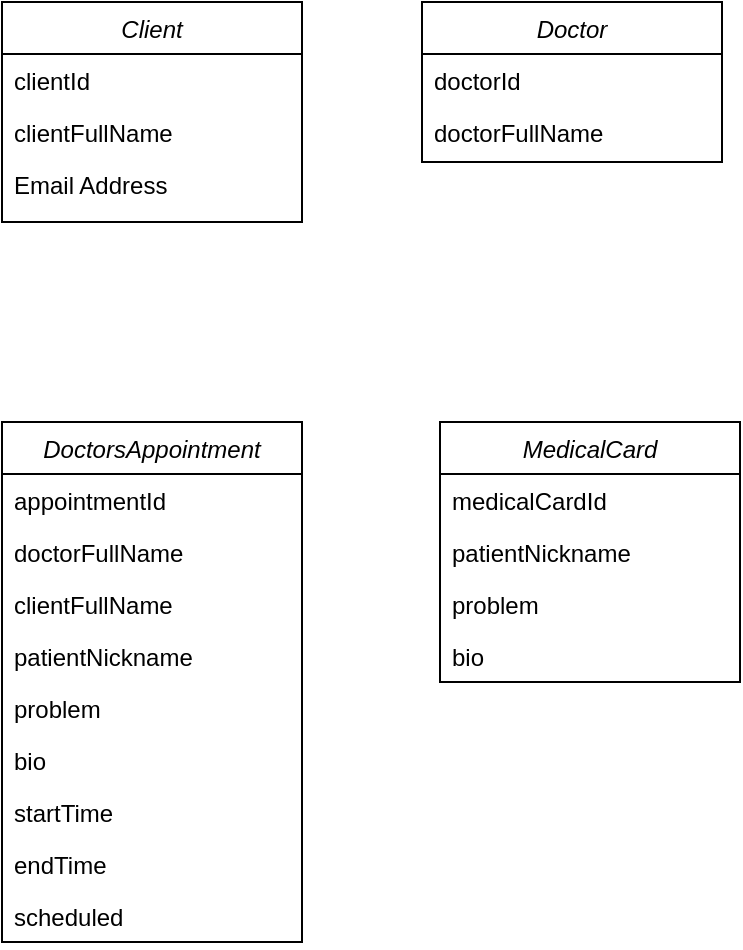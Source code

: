 <mxfile version="20.8.4" type="github">
  <diagram id="C5RBs43oDa-KdzZeNtuy" name="Page-1">
    <mxGraphModel dx="370" dy="310" grid="1" gridSize="10" guides="1" tooltips="1" connect="1" arrows="1" fold="1" page="1" pageScale="1" pageWidth="827" pageHeight="1169" math="0" shadow="0">
      <root>
        <mxCell id="WIyWlLk6GJQsqaUBKTNV-0" />
        <mxCell id="WIyWlLk6GJQsqaUBKTNV-1" parent="WIyWlLk6GJQsqaUBKTNV-0" />
        <mxCell id="zkfFHV4jXpPFQw0GAbJ--0" value="Client" style="swimlane;fontStyle=2;align=center;verticalAlign=top;childLayout=stackLayout;horizontal=1;startSize=26;horizontalStack=0;resizeParent=1;resizeLast=0;collapsible=1;marginBottom=0;rounded=0;shadow=0;strokeWidth=1;" parent="WIyWlLk6GJQsqaUBKTNV-1" vertex="1">
          <mxGeometry x="120" y="100" width="150" height="110" as="geometry">
            <mxRectangle x="230" y="140" width="160" height="26" as="alternateBounds" />
          </mxGeometry>
        </mxCell>
        <mxCell id="zkfFHV4jXpPFQw0GAbJ--5" value="clientId" style="text;align=left;verticalAlign=top;spacingLeft=4;spacingRight=4;overflow=hidden;rotatable=0;points=[[0,0.5],[1,0.5]];portConstraint=eastwest;" parent="zkfFHV4jXpPFQw0GAbJ--0" vertex="1">
          <mxGeometry y="26" width="150" height="26" as="geometry" />
        </mxCell>
        <mxCell id="R_xL7Vjd06bkryFSNmAJ-0" value="clientFullName" style="text;align=left;verticalAlign=top;spacingLeft=4;spacingRight=4;overflow=hidden;rotatable=0;points=[[0,0.5],[1,0.5]];portConstraint=eastwest;rounded=0;shadow=0;html=0;" vertex="1" parent="zkfFHV4jXpPFQw0GAbJ--0">
          <mxGeometry y="52" width="150" height="26" as="geometry" />
        </mxCell>
        <mxCell id="R_xL7Vjd06bkryFSNmAJ-1" value="Email Address" style="text;align=left;verticalAlign=top;spacingLeft=4;spacingRight=4;overflow=hidden;rotatable=0;points=[[0,0.5],[1,0.5]];portConstraint=eastwest;rounded=0;shadow=0;html=0;" vertex="1" parent="zkfFHV4jXpPFQw0GAbJ--0">
          <mxGeometry y="78" width="150" height="26" as="geometry" />
        </mxCell>
        <mxCell id="R_xL7Vjd06bkryFSNmAJ-4" value="Doctor" style="swimlane;fontStyle=2;align=center;verticalAlign=top;childLayout=stackLayout;horizontal=1;startSize=26;horizontalStack=0;resizeParent=1;resizeLast=0;collapsible=1;marginBottom=0;rounded=0;shadow=0;strokeWidth=1;" vertex="1" parent="WIyWlLk6GJQsqaUBKTNV-1">
          <mxGeometry x="330" y="100" width="150" height="80" as="geometry">
            <mxRectangle x="230" y="140" width="160" height="26" as="alternateBounds" />
          </mxGeometry>
        </mxCell>
        <mxCell id="R_xL7Vjd06bkryFSNmAJ-5" value="doctorId" style="text;align=left;verticalAlign=top;spacingLeft=4;spacingRight=4;overflow=hidden;rotatable=0;points=[[0,0.5],[1,0.5]];portConstraint=eastwest;" vertex="1" parent="R_xL7Vjd06bkryFSNmAJ-4">
          <mxGeometry y="26" width="150" height="26" as="geometry" />
        </mxCell>
        <mxCell id="R_xL7Vjd06bkryFSNmAJ-6" value="doctorFullName" style="text;align=left;verticalAlign=top;spacingLeft=4;spacingRight=4;overflow=hidden;rotatable=0;points=[[0,0.5],[1,0.5]];portConstraint=eastwest;rounded=0;shadow=0;html=0;" vertex="1" parent="R_xL7Vjd06bkryFSNmAJ-4">
          <mxGeometry y="52" width="150" height="26" as="geometry" />
        </mxCell>
        <mxCell id="R_xL7Vjd06bkryFSNmAJ-10" value="DoctorsAppointment" style="swimlane;fontStyle=2;align=center;verticalAlign=top;childLayout=stackLayout;horizontal=1;startSize=26;horizontalStack=0;resizeParent=1;resizeLast=0;collapsible=1;marginBottom=0;rounded=0;shadow=0;strokeWidth=1;" vertex="1" parent="WIyWlLk6GJQsqaUBKTNV-1">
          <mxGeometry x="120" y="310" width="150" height="260" as="geometry">
            <mxRectangle x="230" y="140" width="160" height="26" as="alternateBounds" />
          </mxGeometry>
        </mxCell>
        <mxCell id="R_xL7Vjd06bkryFSNmAJ-11" value="appointmentId" style="text;align=left;verticalAlign=top;spacingLeft=4;spacingRight=4;overflow=hidden;rotatable=0;points=[[0,0.5],[1,0.5]];portConstraint=eastwest;" vertex="1" parent="R_xL7Vjd06bkryFSNmAJ-10">
          <mxGeometry y="26" width="150" height="26" as="geometry" />
        </mxCell>
        <mxCell id="R_xL7Vjd06bkryFSNmAJ-12" value="doctorFullName" style="text;align=left;verticalAlign=top;spacingLeft=4;spacingRight=4;overflow=hidden;rotatable=0;points=[[0,0.5],[1,0.5]];portConstraint=eastwest;rounded=0;shadow=0;html=0;" vertex="1" parent="R_xL7Vjd06bkryFSNmAJ-10">
          <mxGeometry y="52" width="150" height="26" as="geometry" />
        </mxCell>
        <mxCell id="R_xL7Vjd06bkryFSNmAJ-13" value="clientFullName" style="text;align=left;verticalAlign=top;spacingLeft=4;spacingRight=4;overflow=hidden;rotatable=0;points=[[0,0.5],[1,0.5]];portConstraint=eastwest;rounded=0;shadow=0;html=0;" vertex="1" parent="R_xL7Vjd06bkryFSNmAJ-10">
          <mxGeometry y="78" width="150" height="26" as="geometry" />
        </mxCell>
        <mxCell id="R_xL7Vjd06bkryFSNmAJ-14" value="patientNickname" style="text;align=left;verticalAlign=top;spacingLeft=4;spacingRight=4;overflow=hidden;rotatable=0;points=[[0,0.5],[1,0.5]];portConstraint=eastwest;" vertex="1" parent="R_xL7Vjd06bkryFSNmAJ-10">
          <mxGeometry y="104" width="150" height="26" as="geometry" />
        </mxCell>
        <mxCell id="R_xL7Vjd06bkryFSNmAJ-17" value="problem" style="text;align=left;verticalAlign=top;spacingLeft=4;spacingRight=4;overflow=hidden;rotatable=0;points=[[0,0.5],[1,0.5]];portConstraint=eastwest;" vertex="1" parent="R_xL7Vjd06bkryFSNmAJ-10">
          <mxGeometry y="130" width="150" height="26" as="geometry" />
        </mxCell>
        <mxCell id="R_xL7Vjd06bkryFSNmAJ-18" value="bio" style="text;align=left;verticalAlign=top;spacingLeft=4;spacingRight=4;overflow=hidden;rotatable=0;points=[[0,0.5],[1,0.5]];portConstraint=eastwest;" vertex="1" parent="R_xL7Vjd06bkryFSNmAJ-10">
          <mxGeometry y="156" width="150" height="26" as="geometry" />
        </mxCell>
        <mxCell id="R_xL7Vjd06bkryFSNmAJ-19" value="startTime" style="text;align=left;verticalAlign=top;spacingLeft=4;spacingRight=4;overflow=hidden;rotatable=0;points=[[0,0.5],[1,0.5]];portConstraint=eastwest;" vertex="1" parent="R_xL7Vjd06bkryFSNmAJ-10">
          <mxGeometry y="182" width="150" height="26" as="geometry" />
        </mxCell>
        <mxCell id="R_xL7Vjd06bkryFSNmAJ-20" value="endTime" style="text;align=left;verticalAlign=top;spacingLeft=4;spacingRight=4;overflow=hidden;rotatable=0;points=[[0,0.5],[1,0.5]];portConstraint=eastwest;" vertex="1" parent="R_xL7Vjd06bkryFSNmAJ-10">
          <mxGeometry y="208" width="150" height="26" as="geometry" />
        </mxCell>
        <mxCell id="R_xL7Vjd06bkryFSNmAJ-21" value="scheduled" style="text;align=left;verticalAlign=top;spacingLeft=4;spacingRight=4;overflow=hidden;rotatable=0;points=[[0,0.5],[1,0.5]];portConstraint=eastwest;" vertex="1" parent="R_xL7Vjd06bkryFSNmAJ-10">
          <mxGeometry y="234" width="150" height="26" as="geometry" />
        </mxCell>
        <mxCell id="R_xL7Vjd06bkryFSNmAJ-22" value="MedicalCard" style="swimlane;fontStyle=2;align=center;verticalAlign=top;childLayout=stackLayout;horizontal=1;startSize=26;horizontalStack=0;resizeParent=1;resizeLast=0;collapsible=1;marginBottom=0;rounded=0;shadow=0;strokeWidth=1;" vertex="1" parent="WIyWlLk6GJQsqaUBKTNV-1">
          <mxGeometry x="339" y="310" width="150" height="130" as="geometry">
            <mxRectangle x="230" y="140" width="160" height="26" as="alternateBounds" />
          </mxGeometry>
        </mxCell>
        <mxCell id="R_xL7Vjd06bkryFSNmAJ-23" value="medicalCardId" style="text;align=left;verticalAlign=top;spacingLeft=4;spacingRight=4;overflow=hidden;rotatable=0;points=[[0,0.5],[1,0.5]];portConstraint=eastwest;" vertex="1" parent="R_xL7Vjd06bkryFSNmAJ-22">
          <mxGeometry y="26" width="150" height="26" as="geometry" />
        </mxCell>
        <mxCell id="R_xL7Vjd06bkryFSNmAJ-24" value="patientNickname" style="text;align=left;verticalAlign=top;spacingLeft=4;spacingRight=4;overflow=hidden;rotatable=0;points=[[0,0.5],[1,0.5]];portConstraint=eastwest;rounded=0;shadow=0;html=0;" vertex="1" parent="R_xL7Vjd06bkryFSNmAJ-22">
          <mxGeometry y="52" width="150" height="26" as="geometry" />
        </mxCell>
        <mxCell id="R_xL7Vjd06bkryFSNmAJ-25" value="problem" style="text;align=left;verticalAlign=top;spacingLeft=4;spacingRight=4;overflow=hidden;rotatable=0;points=[[0,0.5],[1,0.5]];portConstraint=eastwest;rounded=0;shadow=0;html=0;" vertex="1" parent="R_xL7Vjd06bkryFSNmAJ-22">
          <mxGeometry y="78" width="150" height="26" as="geometry" />
        </mxCell>
        <mxCell id="R_xL7Vjd06bkryFSNmAJ-26" value="bio" style="text;align=left;verticalAlign=top;spacingLeft=4;spacingRight=4;overflow=hidden;rotatable=0;points=[[0,0.5],[1,0.5]];portConstraint=eastwest;" vertex="1" parent="R_xL7Vjd06bkryFSNmAJ-22">
          <mxGeometry y="104" width="150" height="26" as="geometry" />
        </mxCell>
      </root>
    </mxGraphModel>
  </diagram>
</mxfile>
